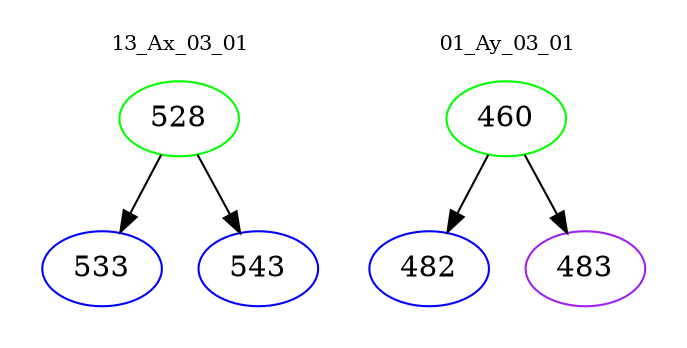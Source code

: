 digraph{
subgraph cluster_0 {
color = white
label = "13_Ax_03_01";
fontsize=10;
T0_528 [label="528", color="green"]
T0_528 -> T0_533 [color="black"]
T0_533 [label="533", color="blue"]
T0_528 -> T0_543 [color="black"]
T0_543 [label="543", color="blue"]
}
subgraph cluster_1 {
color = white
label = "01_Ay_03_01";
fontsize=10;
T1_460 [label="460", color="green"]
T1_460 -> T1_482 [color="black"]
T1_482 [label="482", color="blue"]
T1_460 -> T1_483 [color="black"]
T1_483 [label="483", color="purple"]
}
}
